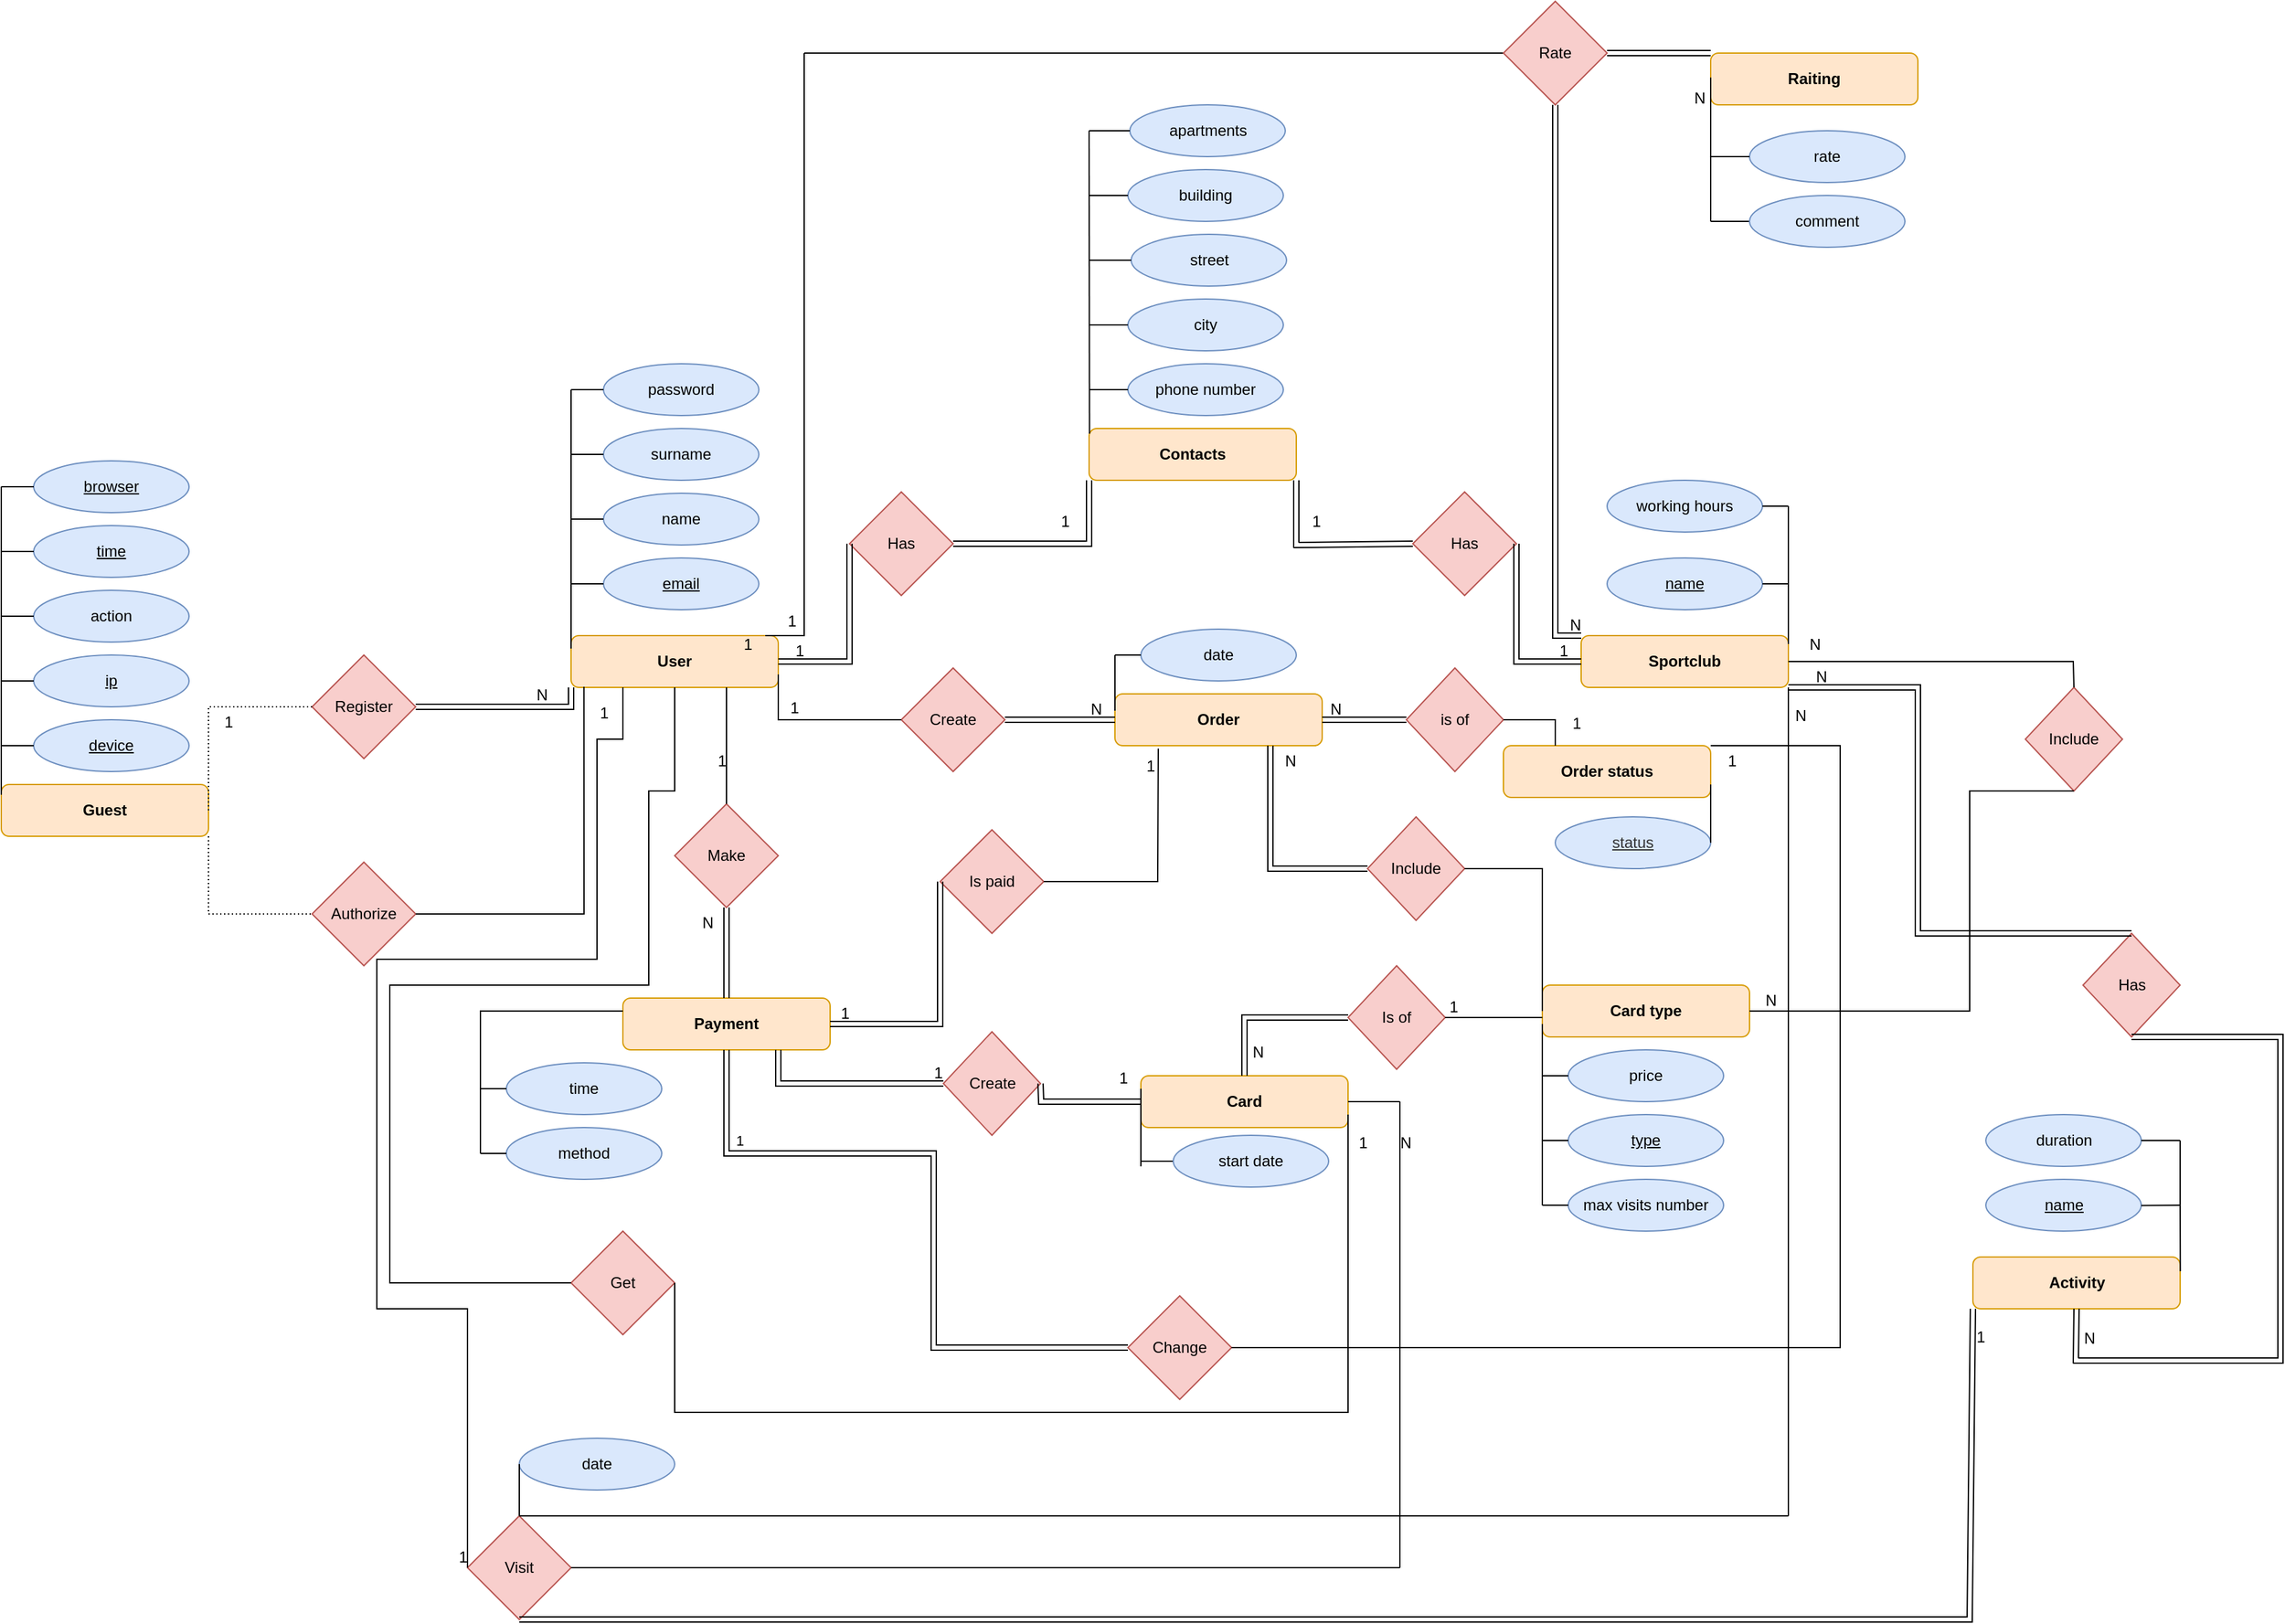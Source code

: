 <mxfile version="20.3.1" type="google"><diagram id="C5RBs43oDa-KdzZeNtuy" name="Page-1"><mxGraphModel dx="1865" dy="521" grid="1" gridSize="10" guides="1" tooltips="1" connect="1" arrows="1" fold="1" page="1" pageScale="1" pageWidth="827" pageHeight="1169" math="0" shadow="0"><root><mxCell id="WIyWlLk6GJQsqaUBKTNV-0"/><mxCell id="WIyWlLk6GJQsqaUBKTNV-1" parent="WIyWlLk6GJQsqaUBKTNV-0"/><mxCell id="wAnRAk-i4f2zpShuveWL-1" value="Contacts" style="rounded=1;whiteSpace=wrap;html=1;fontStyle=1;fillColor=#ffe6cc;strokeColor=#d79b00;" parent="WIyWlLk6GJQsqaUBKTNV-1" vertex="1"><mxGeometry x="360" y="1120" width="160" height="40" as="geometry"/></mxCell><mxCell id="wAnRAk-i4f2zpShuveWL-3" value="phone number" style="ellipse;whiteSpace=wrap;html=1;strokeWidth=1;fontStyle=0;fillColor=#dae8fc;strokeColor=#6c8ebf;" parent="WIyWlLk6GJQsqaUBKTNV-1" vertex="1"><mxGeometry x="390" y="1070" width="120" height="40" as="geometry"/></mxCell><mxCell id="wAnRAk-i4f2zpShuveWL-4" value="" style="endArrow=none;html=1;rounded=0;fontFamily=Helvetica;fontSize=15;exitX=0.002;exitY=0.099;exitDx=0;exitDy=0;exitPerimeter=0;" parent="WIyWlLk6GJQsqaUBKTNV-1" source="wAnRAk-i4f2zpShuveWL-1" edge="1"><mxGeometry width="50" height="50" relative="1" as="geometry"><mxPoint x="280" y="1030" as="sourcePoint"/><mxPoint x="360" y="890" as="targetPoint"/></mxGeometry></mxCell><mxCell id="wAnRAk-i4f2zpShuveWL-5" value="" style="endArrow=none;html=1;rounded=0;fontFamily=Helvetica;fontSize=15;entryX=0;entryY=0.5;entryDx=0;entryDy=0;" parent="WIyWlLk6GJQsqaUBKTNV-1" target="wAnRAk-i4f2zpShuveWL-3" edge="1"><mxGeometry width="50" height="50" relative="1" as="geometry"><mxPoint x="360" y="1090" as="sourcePoint"/><mxPoint x="330" y="980" as="targetPoint"/></mxGeometry></mxCell><mxCell id="wAnRAk-i4f2zpShuveWL-6" value="city" style="ellipse;whiteSpace=wrap;html=1;strokeWidth=1;fontStyle=0;fillColor=#dae8fc;strokeColor=#6c8ebf;" parent="WIyWlLk6GJQsqaUBKTNV-1" vertex="1"><mxGeometry x="390" y="1020" width="120" height="40" as="geometry"/></mxCell><mxCell id="wAnRAk-i4f2zpShuveWL-7" value="street" style="ellipse;whiteSpace=wrap;html=1;strokeWidth=1;fontStyle=0;fillColor=#dae8fc;strokeColor=#6c8ebf;" parent="WIyWlLk6GJQsqaUBKTNV-1" vertex="1"><mxGeometry x="392.5" y="970" width="120" height="40" as="geometry"/></mxCell><mxCell id="wAnRAk-i4f2zpShuveWL-8" value="apartments" style="ellipse;whiteSpace=wrap;html=1;strokeWidth=1;fontStyle=0;fillColor=#dae8fc;strokeColor=#6c8ebf;" parent="WIyWlLk6GJQsqaUBKTNV-1" vertex="1"><mxGeometry x="391.5" y="870" width="120" height="40" as="geometry"/></mxCell><mxCell id="wAnRAk-i4f2zpShuveWL-11" value="" style="endArrow=none;html=1;rounded=0;fontFamily=Helvetica;fontSize=15;entryX=0;entryY=0.5;entryDx=0;entryDy=0;" parent="WIyWlLk6GJQsqaUBKTNV-1" target="wAnRAk-i4f2zpShuveWL-6" edge="1"><mxGeometry width="50" height="50" relative="1" as="geometry"><mxPoint x="360" y="1040" as="sourcePoint"/><mxPoint x="400" y="1090" as="targetPoint"/></mxGeometry></mxCell><mxCell id="wAnRAk-i4f2zpShuveWL-13" value="" style="endArrow=none;html=1;rounded=0;fontFamily=Helvetica;fontSize=15;entryX=0;entryY=0.5;entryDx=0;entryDy=0;" parent="WIyWlLk6GJQsqaUBKTNV-1" target="wAnRAk-i4f2zpShuveWL-7" edge="1"><mxGeometry width="50" height="50" relative="1" as="geometry"><mxPoint x="360" y="990" as="sourcePoint"/><mxPoint x="410" y="1100" as="targetPoint"/></mxGeometry></mxCell><mxCell id="wAnRAk-i4f2zpShuveWL-14" value="" style="endArrow=none;html=1;rounded=0;fontFamily=Helvetica;fontSize=15;entryX=0;entryY=0.5;entryDx=0;entryDy=0;" parent="WIyWlLk6GJQsqaUBKTNV-1" target="wAnRAk-i4f2zpShuveWL-8" edge="1"><mxGeometry width="50" height="50" relative="1" as="geometry"><mxPoint x="360" y="890" as="sourcePoint"/><mxPoint x="420" y="1110" as="targetPoint"/></mxGeometry></mxCell><mxCell id="wAnRAk-i4f2zpShuveWL-15" value="User" style="rounded=1;whiteSpace=wrap;html=1;fontStyle=1;fillColor=#ffe6cc;strokeColor=#d79b00;" parent="WIyWlLk6GJQsqaUBKTNV-1" vertex="1"><mxGeometry x="-40" y="1280" width="160" height="40" as="geometry"/></mxCell><mxCell id="RePwHiHUAtQ-ECALgjmt-0" value="Sportclub" style="rounded=1;whiteSpace=wrap;html=1;fontStyle=1;fillColor=#ffe6cc;strokeColor=#d79b00;" parent="WIyWlLk6GJQsqaUBKTNV-1" vertex="1"><mxGeometry x="740" y="1280" width="160" height="40" as="geometry"/></mxCell><mxCell id="wAnRAk-i4f2zpShuveWL-16" value="" style="endArrow=none;html=1;rounded=0;fontFamily=Helvetica;fontSize=15;exitX=0;exitY=0.25;exitDx=0;exitDy=0;" parent="WIyWlLk6GJQsqaUBKTNV-1" source="wAnRAk-i4f2zpShuveWL-15" edge="1"><mxGeometry width="50" height="50" relative="1" as="geometry"><mxPoint x="145" y="1330" as="sourcePoint"/><mxPoint x="-40" y="1090" as="targetPoint"/></mxGeometry></mxCell><mxCell id="wAnRAk-i4f2zpShuveWL-17" value="email" style="ellipse;whiteSpace=wrap;html=1;strokeWidth=1;fontStyle=4;fillColor=#dae8fc;strokeColor=#6c8ebf;" parent="WIyWlLk6GJQsqaUBKTNV-1" vertex="1"><mxGeometry x="-15" y="1220" width="120" height="40" as="geometry"/></mxCell><mxCell id="wAnRAk-i4f2zpShuveWL-18" value="name" style="ellipse;whiteSpace=wrap;html=1;strokeWidth=1;fontStyle=0;fillColor=#dae8fc;strokeColor=#6c8ebf;" parent="WIyWlLk6GJQsqaUBKTNV-1" vertex="1"><mxGeometry x="-15" y="1170" width="120" height="40" as="geometry"/></mxCell><mxCell id="RePwHiHUAtQ-ECALgjmt-1" value="name" style="ellipse;whiteSpace=wrap;html=1;strokeWidth=1;fontStyle=4;fillColor=#dae8fc;strokeColor=#6c8ebf;" parent="WIyWlLk6GJQsqaUBKTNV-1" vertex="1"><mxGeometry x="760" y="1220" width="120" height="40" as="geometry"/></mxCell><mxCell id="RePwHiHUAtQ-ECALgjmt-2" value="working hours" style="ellipse;whiteSpace=wrap;html=1;strokeWidth=1;fontStyle=0;fillColor=#dae8fc;strokeColor=#6c8ebf;" parent="WIyWlLk6GJQsqaUBKTNV-1" vertex="1"><mxGeometry x="760" y="1160" width="120" height="40" as="geometry"/></mxCell><mxCell id="wAnRAk-i4f2zpShuveWL-20" value="surname" style="ellipse;whiteSpace=wrap;html=1;strokeWidth=1;fontStyle=0;fillColor=#dae8fc;strokeColor=#6c8ebf;" parent="WIyWlLk6GJQsqaUBKTNV-1" vertex="1"><mxGeometry x="-15" y="1120" width="120" height="40" as="geometry"/></mxCell><mxCell id="RePwHiHUAtQ-ECALgjmt-3" value="" style="endArrow=none;html=1;rounded=0;fontFamily=Helvetica;fontSize=15;entryX=1;entryY=0.164;entryDx=0;entryDy=0;entryPerimeter=0;" parent="WIyWlLk6GJQsqaUBKTNV-1" target="RePwHiHUAtQ-ECALgjmt-0" edge="1"><mxGeometry width="50" height="50" relative="1" as="geometry"><mxPoint x="900" y="1180" as="sourcePoint"/><mxPoint x="225" y="1090" as="targetPoint"/></mxGeometry></mxCell><mxCell id="RePwHiHUAtQ-ECALgjmt-4" value="" style="endArrow=none;html=1;rounded=0;fontFamily=Helvetica;fontSize=15;exitX=1;exitY=0.5;exitDx=0;exitDy=0;" parent="WIyWlLk6GJQsqaUBKTNV-1" source="RePwHiHUAtQ-ECALgjmt-2" edge="1"><mxGeometry width="50" height="50" relative="1" as="geometry"><mxPoint x="910" y="1190" as="sourcePoint"/><mxPoint x="900" y="1180" as="targetPoint"/></mxGeometry></mxCell><mxCell id="RePwHiHUAtQ-ECALgjmt-5" value="" style="endArrow=none;html=1;rounded=0;fontFamily=Helvetica;fontSize=15;exitX=1;exitY=0.5;exitDx=0;exitDy=0;" parent="WIyWlLk6GJQsqaUBKTNV-1" source="RePwHiHUAtQ-ECALgjmt-1" edge="1"><mxGeometry width="50" height="50" relative="1" as="geometry"><mxPoint x="910.0" y="1190" as="sourcePoint"/><mxPoint x="900" y="1240" as="targetPoint"/></mxGeometry></mxCell><mxCell id="wAnRAk-i4f2zpShuveWL-21" value="" style="endArrow=none;html=1;rounded=0;fontFamily=Helvetica;fontSize=15;entryX=0;entryY=0.5;entryDx=0;entryDy=0;" parent="WIyWlLk6GJQsqaUBKTNV-1" target="wAnRAk-i4f2zpShuveWL-17" edge="1"><mxGeometry width="50" height="50" relative="1" as="geometry"><mxPoint x="-40" y="1240" as="sourcePoint"/><mxPoint x="-15" y="1240" as="targetPoint"/></mxGeometry></mxCell><mxCell id="wAnRAk-i4f2zpShuveWL-22" value="" style="endArrow=none;html=1;rounded=0;fontFamily=Helvetica;fontSize=15;entryX=0;entryY=0.5;entryDx=0;entryDy=0;" parent="WIyWlLk6GJQsqaUBKTNV-1" target="wAnRAk-i4f2zpShuveWL-18" edge="1"><mxGeometry width="50" height="50" relative="1" as="geometry"><mxPoint x="-40" y="1190" as="sourcePoint"/><mxPoint x="-5" y="1250" as="targetPoint"/></mxGeometry></mxCell><mxCell id="wAnRAk-i4f2zpShuveWL-23" value="" style="endArrow=none;html=1;rounded=0;fontFamily=Helvetica;fontSize=15;entryX=0;entryY=0.5;entryDx=0;entryDy=0;" parent="WIyWlLk6GJQsqaUBKTNV-1" target="wAnRAk-i4f2zpShuveWL-20" edge="1"><mxGeometry width="50" height="50" relative="1" as="geometry"><mxPoint x="-40" y="1140" as="sourcePoint"/><mxPoint x="40" y="1200" as="targetPoint"/></mxGeometry></mxCell><mxCell id="wAnRAk-i4f2zpShuveWL-26" value="Has" style="rhombus;whiteSpace=wrap;html=1;strokeWidth=1;fillColor=#f8cecc;strokeColor=#b85450;" parent="WIyWlLk6GJQsqaUBKTNV-1" vertex="1"><mxGeometry x="175" y="1169" width="80" height="80" as="geometry"/></mxCell><mxCell id="wAnRAk-i4f2zpShuveWL-36" value="Has" style="rhombus;whiteSpace=wrap;html=1;strokeWidth=1;fillColor=#f8cecc;strokeColor=#b85450;" parent="WIyWlLk6GJQsqaUBKTNV-1" vertex="1"><mxGeometry x="610" y="1169" width="80" height="80" as="geometry"/></mxCell><mxCell id="wAnRAk-i4f2zpShuveWL-40" value="" style="shape=link;html=1;rounded=0;exitX=0;exitY=0.5;exitDx=0;exitDy=0;entryX=1;entryY=0.5;entryDx=0;entryDy=0;" parent="WIyWlLk6GJQsqaUBKTNV-1" source="wAnRAk-i4f2zpShuveWL-26" target="wAnRAk-i4f2zpShuveWL-15" edge="1"><mxGeometry relative="1" as="geometry"><mxPoint x="425" y="720" as="sourcePoint"/><mxPoint x="560" y="960" as="targetPoint"/><Array as="points"><mxPoint x="175" y="1300"/></Array></mxGeometry></mxCell><mxCell id="wAnRAk-i4f2zpShuveWL-41" value="1" style="resizable=0;html=1;align=right;verticalAlign=bottom;" parent="wAnRAk-i4f2zpShuveWL-40" connectable="0" vertex="1"><mxGeometry x="1" relative="1" as="geometry"><mxPoint x="20" as="offset"/></mxGeometry></mxCell><mxCell id="wAnRAk-i4f2zpShuveWL-42" value="" style="shape=link;html=1;rounded=0;exitX=0;exitY=1;exitDx=0;exitDy=0;entryX=1;entryY=0.5;entryDx=0;entryDy=0;" parent="WIyWlLk6GJQsqaUBKTNV-1" source="wAnRAk-i4f2zpShuveWL-1" target="wAnRAk-i4f2zpShuveWL-26" edge="1"><mxGeometry relative="1" as="geometry"><mxPoint x="185" y="1219" as="sourcePoint"/><mxPoint x="120" y="1250" as="targetPoint"/><Array as="points"><mxPoint x="360" y="1209"/></Array></mxGeometry></mxCell><mxCell id="wAnRAk-i4f2zpShuveWL-43" value="1" style="resizable=0;html=1;align=right;verticalAlign=bottom;" parent="wAnRAk-i4f2zpShuveWL-42" connectable="0" vertex="1"><mxGeometry x="1" relative="1" as="geometry"><mxPoint x="90" y="-9" as="offset"/></mxGeometry></mxCell><mxCell id="wAnRAk-i4f2zpShuveWL-44" value="" style="shape=link;html=1;rounded=0;exitX=1;exitY=1;exitDx=0;exitDy=0;entryX=0;entryY=0.5;entryDx=0;entryDy=0;" parent="WIyWlLk6GJQsqaUBKTNV-1" source="wAnRAk-i4f2zpShuveWL-1" target="wAnRAk-i4f2zpShuveWL-36" edge="1"><mxGeometry relative="1" as="geometry"><mxPoint x="370" y="1170" as="sourcePoint"/><mxPoint x="265" y="1219" as="targetPoint"/><Array as="points"><mxPoint x="520" y="1210"/></Array></mxGeometry></mxCell><mxCell id="wAnRAk-i4f2zpShuveWL-45" value="1" style="resizable=0;html=1;align=right;verticalAlign=bottom;" parent="wAnRAk-i4f2zpShuveWL-44" connectable="0" vertex="1"><mxGeometry x="1" relative="1" as="geometry"><mxPoint x="-70" y="-9" as="offset"/></mxGeometry></mxCell><mxCell id="wAnRAk-i4f2zpShuveWL-46" value="" style="shape=link;html=1;rounded=0;exitX=1;exitY=0.5;exitDx=0;exitDy=0;entryX=0;entryY=0.5;entryDx=0;entryDy=0;" parent="WIyWlLk6GJQsqaUBKTNV-1" source="wAnRAk-i4f2zpShuveWL-36" target="RePwHiHUAtQ-ECALgjmt-0" edge="1"><mxGeometry relative="1" as="geometry"><mxPoint x="185" y="1219" as="sourcePoint"/><mxPoint x="130" y="1310" as="targetPoint"/><Array as="points"><mxPoint x="690" y="1300"/></Array></mxGeometry></mxCell><mxCell id="wAnRAk-i4f2zpShuveWL-47" value="1" style="resizable=0;html=1;align=right;verticalAlign=bottom;" parent="wAnRAk-i4f2zpShuveWL-46" connectable="0" vertex="1"><mxGeometry x="1" relative="1" as="geometry"><mxPoint x="-10" as="offset"/></mxGeometry></mxCell><mxCell id="wAnRAk-i4f2zpShuveWL-62" value="Order" style="rounded=1;whiteSpace=wrap;html=1;fontStyle=1;fillColor=#ffe6cc;strokeColor=#d79b00;" parent="WIyWlLk6GJQsqaUBKTNV-1" vertex="1"><mxGeometry x="380" y="1325" width="160" height="40" as="geometry"/></mxCell><mxCell id="wAnRAk-i4f2zpShuveWL-63" value="Card" style="rounded=1;whiteSpace=wrap;html=1;fontStyle=1;fillColor=#ffe6cc;strokeColor=#d79b00;" parent="WIyWlLk6GJQsqaUBKTNV-1" vertex="1"><mxGeometry x="400" y="1620" width="160" height="40" as="geometry"/></mxCell><mxCell id="wAnRAk-i4f2zpShuveWL-64" value="Card type" style="rounded=1;whiteSpace=wrap;html=1;fontStyle=1;fillColor=#ffe6cc;strokeColor=#d79b00;" parent="WIyWlLk6GJQsqaUBKTNV-1" vertex="1"><mxGeometry x="710" y="1550" width="160" height="40" as="geometry"/></mxCell><mxCell id="wAnRAk-i4f2zpShuveWL-65" value="Make" style="rhombus;whiteSpace=wrap;html=1;strokeWidth=1;fillColor=#f8cecc;strokeColor=#b85450;" parent="WIyWlLk6GJQsqaUBKTNV-1" vertex="1"><mxGeometry x="40" y="1410" width="80" height="80" as="geometry"/></mxCell><mxCell id="wAnRAk-i4f2zpShuveWL-68" value="Create" style="rhombus;whiteSpace=wrap;html=1;strokeWidth=1;fillColor=#f8cecc;strokeColor=#b85450;" parent="WIyWlLk6GJQsqaUBKTNV-1" vertex="1"><mxGeometry x="215" y="1305" width="80" height="80" as="geometry"/></mxCell><mxCell id="wAnRAk-i4f2zpShuveWL-73" value="Guest" style="rounded=1;whiteSpace=wrap;html=1;fontStyle=1;fillColor=#ffe6cc;strokeColor=#d79b00;" parent="WIyWlLk6GJQsqaUBKTNV-1" vertex="1"><mxGeometry x="-480" y="1395" width="160" height="40" as="geometry"/></mxCell><mxCell id="wAnRAk-i4f2zpShuveWL-74" value="Authorize" style="rhombus;whiteSpace=wrap;html=1;strokeWidth=1;fillColor=#f8cecc;strokeColor=#b85450;" parent="WIyWlLk6GJQsqaUBKTNV-1" vertex="1"><mxGeometry x="-240" y="1455" width="80" height="80" as="geometry"/></mxCell><mxCell id="wAnRAk-i4f2zpShuveWL-75" value="Register" style="rhombus;whiteSpace=wrap;html=1;strokeWidth=1;fillColor=#f8cecc;strokeColor=#b85450;" parent="WIyWlLk6GJQsqaUBKTNV-1" vertex="1"><mxGeometry x="-240" y="1295" width="80" height="80" as="geometry"/></mxCell><mxCell id="wAnRAk-i4f2zpShuveWL-76" value="device" style="ellipse;whiteSpace=wrap;html=1;strokeWidth=1;fontStyle=4;fillColor=#dae8fc;strokeColor=#6c8ebf;" parent="WIyWlLk6GJQsqaUBKTNV-1" vertex="1"><mxGeometry x="-455" y="1345" width="120" height="40" as="geometry"/></mxCell><mxCell id="wAnRAk-i4f2zpShuveWL-77" value="ip" style="ellipse;whiteSpace=wrap;html=1;strokeWidth=1;fontStyle=4;fillColor=#dae8fc;strokeColor=#6c8ebf;" parent="WIyWlLk6GJQsqaUBKTNV-1" vertex="1"><mxGeometry x="-455" y="1295" width="120" height="40" as="geometry"/></mxCell><mxCell id="wAnRAk-i4f2zpShuveWL-78" value="action" style="ellipse;whiteSpace=wrap;html=1;strokeWidth=1;fontStyle=0;fillColor=#dae8fc;strokeColor=#6c8ebf;" parent="WIyWlLk6GJQsqaUBKTNV-1" vertex="1"><mxGeometry x="-455" y="1245" width="120" height="40" as="geometry"/></mxCell><mxCell id="wAnRAk-i4f2zpShuveWL-79" value="" style="endArrow=none;html=1;rounded=0;fontFamily=Helvetica;fontSize=15;entryX=0;entryY=0.5;entryDx=0;entryDy=0;" parent="WIyWlLk6GJQsqaUBKTNV-1" target="wAnRAk-i4f2zpShuveWL-76" edge="1"><mxGeometry width="50" height="50" relative="1" as="geometry"><mxPoint x="-480" y="1365" as="sourcePoint"/><mxPoint x="-455" y="1365" as="targetPoint"/></mxGeometry></mxCell><mxCell id="wAnRAk-i4f2zpShuveWL-80" value="" style="endArrow=none;html=1;rounded=0;fontFamily=Helvetica;fontSize=15;entryX=0;entryY=0.5;entryDx=0;entryDy=0;" parent="WIyWlLk6GJQsqaUBKTNV-1" target="wAnRAk-i4f2zpShuveWL-77" edge="1"><mxGeometry width="50" height="50" relative="1" as="geometry"><mxPoint x="-480" y="1315" as="sourcePoint"/><mxPoint x="-445" y="1375" as="targetPoint"/></mxGeometry></mxCell><mxCell id="wAnRAk-i4f2zpShuveWL-81" value="" style="endArrow=none;html=1;rounded=0;fontFamily=Helvetica;fontSize=15;entryX=0;entryY=0.5;entryDx=0;entryDy=0;" parent="WIyWlLk6GJQsqaUBKTNV-1" target="wAnRAk-i4f2zpShuveWL-78" edge="1"><mxGeometry width="50" height="50" relative="1" as="geometry"><mxPoint x="-480" y="1265" as="sourcePoint"/><mxPoint x="-400" y="1325" as="targetPoint"/></mxGeometry></mxCell><mxCell id="wAnRAk-i4f2zpShuveWL-82" value="" style="endArrow=none;html=1;rounded=0;fontFamily=Helvetica;fontSize=15;exitX=0;exitY=0.196;exitDx=0;exitDy=0;exitPerimeter=0;" parent="WIyWlLk6GJQsqaUBKTNV-1" source="wAnRAk-i4f2zpShuveWL-73" edge="1"><mxGeometry width="50" height="50" relative="1" as="geometry"><mxPoint x="-50" y="1415" as="sourcePoint"/><mxPoint x="-480" y="1165" as="targetPoint"/></mxGeometry></mxCell><mxCell id="wAnRAk-i4f2zpShuveWL-83" value="time" style="ellipse;whiteSpace=wrap;html=1;strokeWidth=1;fontStyle=4;fillColor=#dae8fc;strokeColor=#6c8ebf;" parent="WIyWlLk6GJQsqaUBKTNV-1" vertex="1"><mxGeometry x="-455" y="1195" width="120" height="40" as="geometry"/></mxCell><mxCell id="wAnRAk-i4f2zpShuveWL-84" value="browser" style="ellipse;whiteSpace=wrap;html=1;strokeWidth=1;fontStyle=4;fillColor=#dae8fc;strokeColor=#6c8ebf;" parent="WIyWlLk6GJQsqaUBKTNV-1" vertex="1"><mxGeometry x="-455" y="1145" width="120" height="40" as="geometry"/></mxCell><mxCell id="ciA0XpI1L_kB1FD8xwm--1" value="" style="endArrow=none;html=1;rounded=0;fontFamily=Helvetica;fontSize=15;entryX=0;entryY=0.5;entryDx=0;entryDy=0;" parent="WIyWlLk6GJQsqaUBKTNV-1" target="wAnRAk-i4f2zpShuveWL-83" edge="1"><mxGeometry width="50" height="50" relative="1" as="geometry"><mxPoint x="-480" y="1215" as="sourcePoint"/><mxPoint x="-445" y="1275" as="targetPoint"/></mxGeometry></mxCell><mxCell id="wAnRAk-i4f2zpShuveWL-86" value="" style="endArrow=none;html=1;rounded=0;fontFamily=Helvetica;fontSize=15;entryX=0;entryY=0.5;entryDx=0;entryDy=0;" parent="WIyWlLk6GJQsqaUBKTNV-1" target="wAnRAk-i4f2zpShuveWL-84" edge="1"><mxGeometry width="50" height="50" relative="1" as="geometry"><mxPoint x="-480" y="1165" as="sourcePoint"/><mxPoint x="-445" y="1325" as="targetPoint"/></mxGeometry></mxCell><mxCell id="wAnRAk-i4f2zpShuveWL-87" value="" style="endArrow=none;html=1;rounded=0;fontFamily=Helvetica;fontSize=15;entryX=0;entryY=0.5;entryDx=0;entryDy=0;" parent="WIyWlLk6GJQsqaUBKTNV-1" target="wAnRAk-i4f2zpShuveWL-83" edge="1"><mxGeometry width="50" height="50" relative="1" as="geometry"><mxPoint x="-480" y="1215" as="sourcePoint"/><mxPoint x="-435" y="1335" as="targetPoint"/></mxGeometry></mxCell><mxCell id="wAnRAk-i4f2zpShuveWL-88" value="" style="endArrow=none;html=1;rounded=0;dashed=1;dashPattern=1 2;fontFamily=Helvetica;fontSize=15;exitX=1;exitY=0.5;exitDx=0;exitDy=0;entryX=0;entryY=0.5;entryDx=0;entryDy=0;" parent="WIyWlLk6GJQsqaUBKTNV-1" source="wAnRAk-i4f2zpShuveWL-73" target="wAnRAk-i4f2zpShuveWL-75" edge="1"><mxGeometry relative="1" as="geometry"><mxPoint x="-180" y="1365" as="sourcePoint"/><mxPoint x="-270" y="1335" as="targetPoint"/><Array as="points"><mxPoint x="-320" y="1335"/></Array></mxGeometry></mxCell><mxCell id="wAnRAk-i4f2zpShuveWL-89" value="" style="resizable=0;html=1;align=right;verticalAlign=bottom;fontFamily=Helvetica;fontSize=15;" parent="wAnRAk-i4f2zpShuveWL-88" connectable="0" vertex="1"><mxGeometry x="1" relative="1" as="geometry"/></mxCell><mxCell id="wAnRAk-i4f2zpShuveWL-90" value="" style="endArrow=none;html=1;rounded=0;dashed=1;dashPattern=1 2;fontFamily=Helvetica;fontSize=15;exitX=1;exitY=1;exitDx=0;exitDy=0;entryX=0;entryY=0.5;entryDx=0;entryDy=0;" parent="WIyWlLk6GJQsqaUBKTNV-1" source="wAnRAk-i4f2zpShuveWL-73" target="wAnRAk-i4f2zpShuveWL-74" edge="1"><mxGeometry relative="1" as="geometry"><mxPoint x="-310" y="1425" as="sourcePoint"/><mxPoint x="-230" y="1345" as="targetPoint"/><Array as="points"><mxPoint x="-320" y="1495"/></Array></mxGeometry></mxCell><mxCell id="wAnRAk-i4f2zpShuveWL-91" value="" style="resizable=0;html=1;align=right;verticalAlign=bottom;fontFamily=Helvetica;fontSize=15;" parent="wAnRAk-i4f2zpShuveWL-90" connectable="0" vertex="1"><mxGeometry x="1" relative="1" as="geometry"/></mxCell><mxCell id="wAnRAk-i4f2zpShuveWL-92" value="1" style="resizable=0;html=1;align=right;verticalAlign=bottom;" parent="WIyWlLk6GJQsqaUBKTNV-1" connectable="0" vertex="1"><mxGeometry x="250" y="1295" as="geometry"><mxPoint x="-551" y="60" as="offset"/></mxGeometry></mxCell><mxCell id="wAnRAk-i4f2zpShuveWL-99" value="1" style="resizable=0;html=1;align=right;verticalAlign=bottom;" parent="WIyWlLk6GJQsqaUBKTNV-1" connectable="0" vertex="1"><mxGeometry x="482.5" y="1070" as="geometry"><mxPoint x="-493" y="278" as="offset"/></mxGeometry></mxCell><mxCell id="wAnRAk-i4f2zpShuveWL-100" value="" style="shape=link;html=1;rounded=0;fontFamily=Helvetica;fontSize=15;exitX=1;exitY=0.5;exitDx=0;exitDy=0;" parent="WIyWlLk6GJQsqaUBKTNV-1" source="wAnRAk-i4f2zpShuveWL-75" edge="1"><mxGeometry relative="1" as="geometry"><mxPoint x="-160" y="1420" as="sourcePoint"/><mxPoint x="-40" y="1320" as="targetPoint"/><Array as="points"><mxPoint x="-40" y="1335"/></Array></mxGeometry></mxCell><mxCell id="wAnRAk-i4f2zpShuveWL-102" value="N" style="resizable=0;html=1;align=right;verticalAlign=bottom;" parent="WIyWlLk6GJQsqaUBKTNV-1" connectable="0" vertex="1"><mxGeometry x="140" y="1320" as="geometry"><mxPoint x="-198" y="14" as="offset"/></mxGeometry></mxCell><mxCell id="i2ADC6Oy81ZPdjjyNc4e-0" value="password" style="ellipse;whiteSpace=wrap;html=1;strokeWidth=1;fontStyle=0;fillColor=#dae8fc;strokeColor=#6c8ebf;" parent="WIyWlLk6GJQsqaUBKTNV-1" vertex="1"><mxGeometry x="-15" y="1070" width="120" height="40" as="geometry"/></mxCell><mxCell id="i2ADC6Oy81ZPdjjyNc4e-1" value="" style="endArrow=none;html=1;rounded=0;fontFamily=Helvetica;fontSize=15;entryX=0;entryY=0.5;entryDx=0;entryDy=0;" parent="WIyWlLk6GJQsqaUBKTNV-1" target="i2ADC6Oy81ZPdjjyNc4e-0" edge="1"><mxGeometry width="50" height="50" relative="1" as="geometry"><mxPoint x="-40" y="1090" as="sourcePoint"/><mxPoint x="-5.0" y="1150" as="targetPoint"/></mxGeometry></mxCell><mxCell id="wAnRAk-i4f2zpShuveWL-123" value="Payment" style="rounded=1;whiteSpace=wrap;html=1;fontStyle=1;rotation=0;fillColor=#ffe6cc;strokeColor=#d79b00;" parent="WIyWlLk6GJQsqaUBKTNV-1" vertex="1"><mxGeometry y="1560" width="160" height="40" as="geometry"/></mxCell><mxCell id="swap1QGJGgV2zLBluUr--0" value="Activity" style="rounded=1;whiteSpace=wrap;html=1;fontStyle=1;fillColor=#ffe6cc;strokeColor=#d79b00;" parent="WIyWlLk6GJQsqaUBKTNV-1" vertex="1"><mxGeometry x="1042.5" y="1760" width="160" height="40" as="geometry"/></mxCell><mxCell id="swap1QGJGgV2zLBluUr--1" value="duration" style="ellipse;whiteSpace=wrap;html=1;strokeWidth=1;fontStyle=0;fillColor=#dae8fc;strokeColor=#6c8ebf;" parent="WIyWlLk6GJQsqaUBKTNV-1" vertex="1"><mxGeometry x="1052.5" y="1650" width="120" height="40" as="geometry"/></mxCell><mxCell id="swap1QGJGgV2zLBluUr--2" value="name" style="ellipse;whiteSpace=wrap;html=1;strokeWidth=1;fontStyle=4;fillColor=#dae8fc;strokeColor=#6c8ebf;" parent="WIyWlLk6GJQsqaUBKTNV-1" vertex="1"><mxGeometry x="1052.5" y="1700" width="120" height="40" as="geometry"/></mxCell><mxCell id="swap1QGJGgV2zLBluUr--3" value="" style="endArrow=none;html=1;rounded=0;fontFamily=Helvetica;fontSize=15;entryX=1.001;entryY=0.276;entryDx=0;entryDy=0;entryPerimeter=0;" parent="WIyWlLk6GJQsqaUBKTNV-1" target="swap1QGJGgV2zLBluUr--0" edge="1"><mxGeometry width="50" height="50" relative="1" as="geometry"><mxPoint x="1202.5" y="1670" as="sourcePoint"/><mxPoint x="1192.5" y="1780" as="targetPoint"/><Array as="points"><mxPoint x="1202.5" y="1720"/></Array></mxGeometry></mxCell><mxCell id="swap1QGJGgV2zLBluUr--4" value="" style="endArrow=none;html=1;rounded=0;fontFamily=Helvetica;fontSize=15;exitX=1;exitY=0.505;exitDx=0;exitDy=0;exitPerimeter=0;" parent="WIyWlLk6GJQsqaUBKTNV-1" source="swap1QGJGgV2zLBluUr--2" edge="1"><mxGeometry width="50" height="50" relative="1" as="geometry"><mxPoint x="1187.5" y="1719.99" as="sourcePoint"/><mxPoint x="1202.5" y="1720" as="targetPoint"/></mxGeometry></mxCell><mxCell id="swap1QGJGgV2zLBluUr--6" value="" style="endArrow=none;html=1;rounded=0;fontFamily=Helvetica;fontSize=15;exitX=1;exitY=0.5;exitDx=0;exitDy=0;" parent="WIyWlLk6GJQsqaUBKTNV-1" source="swap1QGJGgV2zLBluUr--1" edge="1"><mxGeometry width="50" height="50" relative="1" as="geometry"><mxPoint x="1182.5" y="1670" as="sourcePoint"/><mxPoint x="1202.5" y="1670" as="targetPoint"/></mxGeometry></mxCell><mxCell id="1Od2Tzy2PJ70vHZdGJPN-0" value="" style="endArrow=none;html=1;rounded=0;exitX=1;exitY=0.5;exitDx=0;exitDy=0;entryX=0.062;entryY=0.989;entryDx=0;entryDy=0;entryPerimeter=0;" parent="WIyWlLk6GJQsqaUBKTNV-1" source="wAnRAk-i4f2zpShuveWL-74" target="wAnRAk-i4f2zpShuveWL-15" edge="1"><mxGeometry width="50" height="50" relative="1" as="geometry"><mxPoint x="70" y="1500" as="sourcePoint"/><mxPoint x="120" y="1450" as="targetPoint"/><Array as="points"><mxPoint x="-30" y="1495"/></Array></mxGeometry></mxCell><mxCell id="1Od2Tzy2PJ70vHZdGJPN-1" value="Order status" style="rounded=1;whiteSpace=wrap;html=1;fontStyle=1;rotation=0;fillColor=#ffe6cc;strokeColor=#d79b00;" parent="WIyWlLk6GJQsqaUBKTNV-1" vertex="1"><mxGeometry x="680" y="1365" width="160" height="40" as="geometry"/></mxCell><mxCell id="1Od2Tzy2PJ70vHZdGJPN-2" value="" style="endArrow=none;html=1;rounded=0;exitX=0;exitY=0.5;exitDx=0;exitDy=0;" parent="WIyWlLk6GJQsqaUBKTNV-1" source="wAnRAk-i4f2zpShuveWL-68" edge="1"><mxGeometry width="50" height="50" relative="1" as="geometry"><mxPoint x="-150" y="1505" as="sourcePoint"/><mxPoint x="120" y="1310" as="targetPoint"/><Array as="points"><mxPoint x="120" y="1345"/></Array></mxGeometry></mxCell><mxCell id="1Od2Tzy2PJ70vHZdGJPN-5" value="" style="shape=link;html=1;rounded=0;exitX=0;exitY=0.5;exitDx=0;exitDy=0;entryX=1;entryY=0.5;entryDx=0;entryDy=0;" parent="WIyWlLk6GJQsqaUBKTNV-1" source="wAnRAk-i4f2zpShuveWL-62" target="wAnRAk-i4f2zpShuveWL-68" edge="1"><mxGeometry relative="1" as="geometry"><mxPoint x="70" y="1340" as="sourcePoint"/><mxPoint x="230" y="1340" as="targetPoint"/></mxGeometry></mxCell><mxCell id="1Od2Tzy2PJ70vHZdGJPN-6" value="N" style="resizable=0;html=1;align=right;verticalAlign=bottom;" parent="1Od2Tzy2PJ70vHZdGJPN-5" connectable="0" vertex="1"><mxGeometry x="1" relative="1" as="geometry"><mxPoint x="75" as="offset"/></mxGeometry></mxCell><mxCell id="1Od2Tzy2PJ70vHZdGJPN-7" value="1" style="resizable=0;html=1;align=right;verticalAlign=bottom;" parent="WIyWlLk6GJQsqaUBKTNV-1" connectable="0" vertex="1"><mxGeometry x="155" y="1320" as="geometry"><mxPoint x="-19" y="24" as="offset"/></mxGeometry></mxCell><mxCell id="kmtcNMosppV-NC_H0HQ7-1" value="" style="endArrow=none;html=1;rounded=0;exitX=0.5;exitY=0;exitDx=0;exitDy=0;entryX=0.75;entryY=1;entryDx=0;entryDy=0;" parent="WIyWlLk6GJQsqaUBKTNV-1" source="wAnRAk-i4f2zpShuveWL-65" target="wAnRAk-i4f2zpShuveWL-15" edge="1"><mxGeometry width="50" height="50" relative="1" as="geometry"><mxPoint x="225" y="1355" as="sourcePoint"/><mxPoint x="130" y="1320" as="targetPoint"/><Array as="points"/></mxGeometry></mxCell><mxCell id="kmtcNMosppV-NC_H0HQ7-2" value="" style="shape=link;html=1;rounded=0;exitX=0.5;exitY=0;exitDx=0;exitDy=0;entryX=0.5;entryY=1;entryDx=0;entryDy=0;" parent="WIyWlLk6GJQsqaUBKTNV-1" source="wAnRAk-i4f2zpShuveWL-123" target="wAnRAk-i4f2zpShuveWL-65" edge="1"><mxGeometry relative="1" as="geometry"><mxPoint x="215" y="1560" as="sourcePoint"/><mxPoint x="130" y="1560" as="targetPoint"/></mxGeometry></mxCell><mxCell id="kmtcNMosppV-NC_H0HQ7-3" value="N" style="resizable=0;html=1;align=right;verticalAlign=bottom;" parent="kmtcNMosppV-NC_H0HQ7-2" connectable="0" vertex="1"><mxGeometry x="1" relative="1" as="geometry"><mxPoint x="-10" y="20" as="offset"/></mxGeometry></mxCell><mxCell id="kmtcNMosppV-NC_H0HQ7-5" value="1" style="resizable=0;html=1;align=right;verticalAlign=bottom;" parent="WIyWlLk6GJQsqaUBKTNV-1" connectable="0" vertex="1"><mxGeometry x="80.004" y="1385" as="geometry"/></mxCell><mxCell id="1Od2Tzy2PJ70vHZdGJPN-8" value="" style="endArrow=none;html=1;rounded=0;fontFamily=Helvetica;fontSize=15;entryX=0;entryY=0.176;entryDx=0;entryDy=0;entryPerimeter=0;" parent="WIyWlLk6GJQsqaUBKTNV-1" edge="1"><mxGeometry width="50" height="50" relative="1" as="geometry"><mxPoint x="380" y="1295" as="sourcePoint"/><mxPoint x="380" y="1338.04" as="targetPoint"/></mxGeometry></mxCell><mxCell id="1Od2Tzy2PJ70vHZdGJPN-9" value="date" style="ellipse;whiteSpace=wrap;html=1;strokeWidth=1;fontStyle=0;fillColor=#dae8fc;strokeColor=#6c8ebf;" parent="WIyWlLk6GJQsqaUBKTNV-1" vertex="1"><mxGeometry x="400" y="1275" width="120" height="40" as="geometry"/></mxCell><mxCell id="1Od2Tzy2PJ70vHZdGJPN-12" value="" style="endArrow=none;html=1;rounded=0;fontFamily=Helvetica;fontSize=15;exitX=0;exitY=0.5;exitDx=0;exitDy=0;" parent="WIyWlLk6GJQsqaUBKTNV-1" source="1Od2Tzy2PJ70vHZdGJPN-9" edge="1"><mxGeometry width="50" height="50" relative="1" as="geometry"><mxPoint x="400" y="1300" as="sourcePoint"/><mxPoint x="380" y="1295" as="targetPoint"/></mxGeometry></mxCell><mxCell id="1Od2Tzy2PJ70vHZdGJPN-14" value="status" style="ellipse;whiteSpace=wrap;html=1;strokeWidth=1;fontStyle=4;fillColor=#dae8fc;fontColor=#333333;strokeColor=#6c8ebf;" parent="WIyWlLk6GJQsqaUBKTNV-1" vertex="1"><mxGeometry x="720" y="1420" width="120" height="40" as="geometry"/></mxCell><mxCell id="1Od2Tzy2PJ70vHZdGJPN-15" value="" style="endArrow=none;html=1;rounded=0;fontFamily=Helvetica;fontSize=15;entryX=1;entryY=0.5;entryDx=0;entryDy=0;exitX=1;exitY=0.75;exitDx=0;exitDy=0;" parent="WIyWlLk6GJQsqaUBKTNV-1" source="1Od2Tzy2PJ70vHZdGJPN-1" target="1Od2Tzy2PJ70vHZdGJPN-14" edge="1"><mxGeometry width="50" height="50" relative="1" as="geometry"><mxPoint x="390" y="1260" as="sourcePoint"/><mxPoint x="390" y="1335" as="targetPoint"/></mxGeometry></mxCell><mxCell id="kmtcNMosppV-NC_H0HQ7-9" value="" style="endArrow=none;html=1;rounded=0;fontFamily=Helvetica;fontSize=15;exitX=0;exitY=0.25;exitDx=0;exitDy=0;" parent="WIyWlLk6GJQsqaUBKTNV-1" source="wAnRAk-i4f2zpShuveWL-63" edge="1"><mxGeometry width="50" height="50" relative="1" as="geometry"><mxPoint x="400" y="1620" as="sourcePoint"/><mxPoint x="400" y="1690" as="targetPoint"/></mxGeometry></mxCell><mxCell id="1Od2Tzy2PJ70vHZdGJPN-16" value="is of" style="rhombus;whiteSpace=wrap;html=1;strokeWidth=1;fillColor=#f8cecc;strokeColor=#b85450;" parent="WIyWlLk6GJQsqaUBKTNV-1" vertex="1"><mxGeometry x="605" y="1305" width="75" height="80" as="geometry"/></mxCell><mxCell id="kmtcNMosppV-NC_H0HQ7-10" value="" style="endArrow=none;html=1;rounded=0;fontFamily=Helvetica;fontSize=15;exitX=0;exitY=0.5;exitDx=0;exitDy=0;" parent="WIyWlLk6GJQsqaUBKTNV-1" source="kmtcNMosppV-NC_H0HQ7-11" edge="1"><mxGeometry width="50" height="50" relative="1" as="geometry"><mxPoint x="425" y="1726" as="sourcePoint"/><mxPoint x="400" y="1686" as="targetPoint"/></mxGeometry></mxCell><mxCell id="kmtcNMosppV-NC_H0HQ7-11" value="start date" style="ellipse;whiteSpace=wrap;html=1;strokeWidth=1;fontStyle=0;fillColor=#dae8fc;strokeColor=#6c8ebf;" parent="WIyWlLk6GJQsqaUBKTNV-1" vertex="1"><mxGeometry x="425" y="1666" width="120" height="40" as="geometry"/></mxCell><mxCell id="1Od2Tzy2PJ70vHZdGJPN-18" value="" style="endArrow=none;html=1;rounded=0;entryX=0;entryY=0.25;entryDx=0;entryDy=0;" parent="WIyWlLk6GJQsqaUBKTNV-1" target="wAnRAk-i4f2zpShuveWL-123" edge="1"><mxGeometry width="50" height="50" relative="1" as="geometry"><mxPoint x="-110" y="1680" as="sourcePoint"/><mxPoint x="-20.08" y="1329.56" as="targetPoint"/><Array as="points"><mxPoint x="-110" y="1570"/></Array></mxGeometry></mxCell><mxCell id="1Od2Tzy2PJ70vHZdGJPN-20" value="time" style="ellipse;whiteSpace=wrap;html=1;strokeWidth=1;fontStyle=0;fillColor=#dae8fc;strokeColor=#6c8ebf;" parent="WIyWlLk6GJQsqaUBKTNV-1" vertex="1"><mxGeometry x="-90" y="1610" width="120" height="40" as="geometry"/></mxCell><mxCell id="1Od2Tzy2PJ70vHZdGJPN-21" value="method" style="ellipse;whiteSpace=wrap;html=1;strokeWidth=1;fontStyle=0;fillColor=#dae8fc;strokeColor=#6c8ebf;" parent="WIyWlLk6GJQsqaUBKTNV-1" vertex="1"><mxGeometry x="-90" y="1660" width="120" height="40" as="geometry"/></mxCell><mxCell id="1Od2Tzy2PJ70vHZdGJPN-24" value="" style="endArrow=none;html=1;rounded=0;fontFamily=Helvetica;fontSize=15;exitX=0;exitY=0.5;exitDx=0;exitDy=0;" parent="WIyWlLk6GJQsqaUBKTNV-1" source="1Od2Tzy2PJ70vHZdGJPN-20" edge="1"><mxGeometry width="50" height="50" relative="1" as="geometry"><mxPoint x="410" y="1310" as="sourcePoint"/><mxPoint x="-110" y="1630" as="targetPoint"/></mxGeometry></mxCell><mxCell id="1Od2Tzy2PJ70vHZdGJPN-25" value="" style="endArrow=none;html=1;rounded=0;fontFamily=Helvetica;fontSize=15;exitX=0;exitY=0.5;exitDx=0;exitDy=0;" parent="WIyWlLk6GJQsqaUBKTNV-1" source="1Od2Tzy2PJ70vHZdGJPN-21" edge="1"><mxGeometry width="50" height="50" relative="1" as="geometry"><mxPoint x="-80" y="1640" as="sourcePoint"/><mxPoint x="-110" y="1680" as="targetPoint"/></mxGeometry></mxCell><mxCell id="CbD09T40Gc9zAbyKi7yr-0" value="" style="endArrow=none;html=1;rounded=0;entryX=1;entryY=0.5;entryDx=0;entryDy=0;exitX=0.25;exitY=0;exitDx=0;exitDy=0;" parent="WIyWlLk6GJQsqaUBKTNV-1" source="1Od2Tzy2PJ70vHZdGJPN-1" target="1Od2Tzy2PJ70vHZdGJPN-16" edge="1"><mxGeometry width="50" height="50" relative="1" as="geometry"><mxPoint x="730" y="1385" as="sourcePoint"/><mxPoint x="530" y="1530" as="targetPoint"/><Array as="points"><mxPoint x="720" y="1345"/></Array></mxGeometry></mxCell><mxCell id="1Od2Tzy2PJ70vHZdGJPN-27" value="" style="shape=link;html=1;rounded=0;exitX=1;exitY=0.5;exitDx=0;exitDy=0;entryX=0;entryY=0.5;entryDx=0;entryDy=0;" parent="WIyWlLk6GJQsqaUBKTNV-1" target="1Od2Tzy2PJ70vHZdGJPN-16" edge="1"><mxGeometry relative="1" as="geometry"><mxPoint x="540" y="1345" as="sourcePoint"/><mxPoint x="590" y="1370" as="targetPoint"/><Array as="points"><mxPoint x="580" y="1345"/></Array></mxGeometry></mxCell><mxCell id="1Od2Tzy2PJ70vHZdGJPN-28" value="N" style="resizable=0;html=1;align=right;verticalAlign=bottom;" parent="1Od2Tzy2PJ70vHZdGJPN-27" connectable="0" vertex="1"><mxGeometry x="1" relative="1" as="geometry"><mxPoint x="-50" as="offset"/></mxGeometry></mxCell><mxCell id="1Od2Tzy2PJ70vHZdGJPN-30" value="1" style="resizable=0;html=1;align=right;verticalAlign=bottom;" parent="WIyWlLk6GJQsqaUBKTNV-1" connectable="0" vertex="1"><mxGeometry x="340" y="1335" as="geometry"><mxPoint x="400" y="21" as="offset"/></mxGeometry></mxCell><mxCell id="CbD09T40Gc9zAbyKi7yr-1" value="max visits number" style="ellipse;whiteSpace=wrap;html=1;strokeWidth=1;fontStyle=0;fillColor=#dae8fc;strokeColor=#6c8ebf;" parent="WIyWlLk6GJQsqaUBKTNV-1" vertex="1"><mxGeometry x="730" y="1700" width="120" height="40" as="geometry"/></mxCell><mxCell id="1Od2Tzy2PJ70vHZdGJPN-32" value="price" style="ellipse;whiteSpace=wrap;html=1;strokeWidth=1;fontStyle=0;fillColor=#dae8fc;strokeColor=#6c8ebf;" parent="WIyWlLk6GJQsqaUBKTNV-1" vertex="1"><mxGeometry x="730" y="1600" width="120" height="40" as="geometry"/></mxCell><mxCell id="1Od2Tzy2PJ70vHZdGJPN-33" value="&lt;u&gt;type&lt;/u&gt;" style="ellipse;whiteSpace=wrap;html=1;strokeWidth=1;fontStyle=0;fillColor=#dae8fc;strokeColor=#6c8ebf;" parent="WIyWlLk6GJQsqaUBKTNV-1" vertex="1"><mxGeometry x="730" y="1650" width="120" height="40" as="geometry"/></mxCell><mxCell id="1Od2Tzy2PJ70vHZdGJPN-35" value="" style="endArrow=none;html=1;rounded=0;fontFamily=Helvetica;fontSize=15;" parent="WIyWlLk6GJQsqaUBKTNV-1" edge="1"><mxGeometry width="50" height="50" relative="1" as="geometry"><mxPoint x="710" y="1580" as="sourcePoint"/><mxPoint x="710" y="1720" as="targetPoint"/><Array as="points"/></mxGeometry></mxCell><mxCell id="1Od2Tzy2PJ70vHZdGJPN-36" value="" style="endArrow=none;html=1;rounded=0;fontFamily=Helvetica;fontSize=15;entryX=0;entryY=0.5;entryDx=0;entryDy=0;" parent="WIyWlLk6GJQsqaUBKTNV-1" target="1Od2Tzy2PJ70vHZdGJPN-32" edge="1"><mxGeometry width="50" height="50" relative="1" as="geometry"><mxPoint x="710" y="1620" as="sourcePoint"/><mxPoint x="390" y="1675.95" as="targetPoint"/></mxGeometry></mxCell><mxCell id="1Od2Tzy2PJ70vHZdGJPN-37" value="" style="endArrow=none;html=1;rounded=0;fontFamily=Helvetica;fontSize=15;entryX=0;entryY=0.5;entryDx=0;entryDy=0;" parent="WIyWlLk6GJQsqaUBKTNV-1" target="1Od2Tzy2PJ70vHZdGJPN-33" edge="1"><mxGeometry width="50" height="50" relative="1" as="geometry"><mxPoint x="710" y="1670" as="sourcePoint"/><mxPoint x="740" y="1630" as="targetPoint"/></mxGeometry></mxCell><mxCell id="1Od2Tzy2PJ70vHZdGJPN-38" value="" style="endArrow=none;html=1;rounded=0;fontFamily=Helvetica;fontSize=15;entryX=0;entryY=0.5;entryDx=0;entryDy=0;" parent="WIyWlLk6GJQsqaUBKTNV-1" target="CbD09T40Gc9zAbyKi7yr-1" edge="1"><mxGeometry width="50" height="50" relative="1" as="geometry"><mxPoint x="710" y="1720" as="sourcePoint"/><mxPoint x="750" y="1640" as="targetPoint"/></mxGeometry></mxCell><mxCell id="1Od2Tzy2PJ70vHZdGJPN-39" value="Include" style="rhombus;whiteSpace=wrap;html=1;strokeWidth=1;fillColor=#f8cecc;strokeColor=#b85450;" parent="WIyWlLk6GJQsqaUBKTNV-1" vertex="1"><mxGeometry x="575" y="1420" width="75" height="80" as="geometry"/></mxCell><mxCell id="1Od2Tzy2PJ70vHZdGJPN-40" value="" style="shape=link;html=1;rounded=0;exitX=0.75;exitY=1;exitDx=0;exitDy=0;entryX=0;entryY=0.5;entryDx=0;entryDy=0;" parent="WIyWlLk6GJQsqaUBKTNV-1" source="wAnRAk-i4f2zpShuveWL-62" target="1Od2Tzy2PJ70vHZdGJPN-39" edge="1"><mxGeometry relative="1" as="geometry"><mxPoint x="550" y="1355" as="sourcePoint"/><mxPoint x="615" y="1355" as="targetPoint"/><Array as="points"><mxPoint x="500" y="1460"/></Array></mxGeometry></mxCell><mxCell id="1Od2Tzy2PJ70vHZdGJPN-41" value="N" style="resizable=0;html=1;align=right;verticalAlign=bottom;" parent="1Od2Tzy2PJ70vHZdGJPN-40" connectable="0" vertex="1"><mxGeometry x="1" relative="1" as="geometry"><mxPoint x="-55" y="-75" as="offset"/></mxGeometry></mxCell><mxCell id="1Od2Tzy2PJ70vHZdGJPN-42" value="" style="endArrow=none;html=1;rounded=0;entryX=0;entryY=0.5;entryDx=0;entryDy=0;exitX=1;exitY=0.5;exitDx=0;exitDy=0;" parent="WIyWlLk6GJQsqaUBKTNV-1" source="1Od2Tzy2PJ70vHZdGJPN-39" target="wAnRAk-i4f2zpShuveWL-64" edge="1"><mxGeometry width="50" height="50" relative="1" as="geometry"><mxPoint x="730" y="1375" as="sourcePoint"/><mxPoint x="690" y="1355" as="targetPoint"/><Array as="points"><mxPoint x="710" y="1460"/></Array></mxGeometry></mxCell><mxCell id="1Od2Tzy2PJ70vHZdGJPN-43" value="" style="resizable=0;html=1;align=right;verticalAlign=bottom;" parent="WIyWlLk6GJQsqaUBKTNV-1" connectable="0" vertex="1"><mxGeometry x="275" y="1560" as="geometry"><mxPoint x="400" y="21" as="offset"/></mxGeometry></mxCell><mxCell id="1Od2Tzy2PJ70vHZdGJPN-45" value="Change" style="rhombus;whiteSpace=wrap;html=1;strokeWidth=1;fillColor=#f8cecc;strokeColor=#b85450;" parent="WIyWlLk6GJQsqaUBKTNV-1" vertex="1"><mxGeometry x="390" y="1790" width="80" height="80" as="geometry"/></mxCell><mxCell id="1Od2Tzy2PJ70vHZdGJPN-46" value="" style="shape=link;html=1;rounded=0;exitX=0.5;exitY=1;exitDx=0;exitDy=0;entryX=0;entryY=0.5;entryDx=0;entryDy=0;" parent="WIyWlLk6GJQsqaUBKTNV-1" source="wAnRAk-i4f2zpShuveWL-123" target="1Od2Tzy2PJ70vHZdGJPN-45" edge="1"><mxGeometry relative="1" as="geometry"><mxPoint x="350" y="1610" as="sourcePoint"/><mxPoint x="510" y="1610" as="targetPoint"/><Array as="points"><mxPoint x="80" y="1680"/><mxPoint x="240" y="1680"/><mxPoint x="240" y="1830"/></Array></mxGeometry></mxCell><mxCell id="1Od2Tzy2PJ70vHZdGJPN-48" value="1" style="edgeLabel;html=1;align=center;verticalAlign=middle;resizable=0;points=[];" parent="1Od2Tzy2PJ70vHZdGJPN-46" connectable="0" vertex="1"><mxGeometry x="-0.93" y="25" relative="1" as="geometry"><mxPoint x="-15" y="51" as="offset"/></mxGeometry></mxCell><mxCell id="1Od2Tzy2PJ70vHZdGJPN-49" value="" style="endArrow=none;html=1;rounded=0;exitX=1;exitY=0.5;exitDx=0;exitDy=0;entryX=1;entryY=0;entryDx=0;entryDy=0;" parent="WIyWlLk6GJQsqaUBKTNV-1" source="1Od2Tzy2PJ70vHZdGJPN-45" target="1Od2Tzy2PJ70vHZdGJPN-1" edge="1"><mxGeometry relative="1" as="geometry"><mxPoint x="350" y="1610" as="sourcePoint"/><mxPoint x="510" y="1610" as="targetPoint"/><Array as="points"><mxPoint x="940" y="1830"/><mxPoint x="940" y="1365"/></Array></mxGeometry></mxCell><mxCell id="1Od2Tzy2PJ70vHZdGJPN-50" value="1" style="resizable=0;html=1;align=right;verticalAlign=bottom;" parent="1Od2Tzy2PJ70vHZdGJPN-49" connectable="0" vertex="1"><mxGeometry x="1" relative="1" as="geometry"><mxPoint x="20" y="20" as="offset"/></mxGeometry></mxCell><mxCell id="1Od2Tzy2PJ70vHZdGJPN-51" value="Include" style="rhombus;whiteSpace=wrap;html=1;strokeWidth=1;fillColor=#f8cecc;strokeColor=#b85450;" parent="WIyWlLk6GJQsqaUBKTNV-1" vertex="1"><mxGeometry x="1083" y="1320" width="75" height="80" as="geometry"/></mxCell><mxCell id="1Od2Tzy2PJ70vHZdGJPN-52" value="" style="endArrow=none;html=1;rounded=0;entryX=1;entryY=0.5;entryDx=0;entryDy=0;exitX=0.5;exitY=1;exitDx=0;exitDy=0;" parent="WIyWlLk6GJQsqaUBKTNV-1" source="1Od2Tzy2PJ70vHZdGJPN-51" target="wAnRAk-i4f2zpShuveWL-64" edge="1"><mxGeometry relative="1" as="geometry"><mxPoint x="650" y="1610" as="sourcePoint"/><mxPoint x="810" y="1610" as="targetPoint"/><Array as="points"><mxPoint x="1040" y="1400"/><mxPoint x="1040" y="1570"/></Array></mxGeometry></mxCell><mxCell id="1Od2Tzy2PJ70vHZdGJPN-53" value="N" style="resizable=0;html=1;align=right;verticalAlign=bottom;" parent="1Od2Tzy2PJ70vHZdGJPN-52" connectable="0" vertex="1"><mxGeometry x="1" relative="1" as="geometry"><mxPoint x="21" as="offset"/></mxGeometry></mxCell><mxCell id="1Od2Tzy2PJ70vHZdGJPN-54" value="" style="endArrow=none;html=1;rounded=0;entryX=1;entryY=0.5;entryDx=0;entryDy=0;exitX=0.5;exitY=0;exitDx=0;exitDy=0;" parent="WIyWlLk6GJQsqaUBKTNV-1" source="1Od2Tzy2PJ70vHZdGJPN-51" target="RePwHiHUAtQ-ECALgjmt-0" edge="1"><mxGeometry relative="1" as="geometry"><mxPoint x="1127.5" y="1410" as="sourcePoint"/><mxPoint x="880" y="1580" as="targetPoint"/><Array as="points"><mxPoint x="1120" y="1300"/></Array></mxGeometry></mxCell><mxCell id="1Od2Tzy2PJ70vHZdGJPN-55" value="N" style="resizable=0;html=1;align=right;verticalAlign=bottom;" parent="1Od2Tzy2PJ70vHZdGJPN-54" connectable="0" vertex="1"><mxGeometry x="1" relative="1" as="geometry"><mxPoint x="25" y="-5" as="offset"/></mxGeometry></mxCell><mxCell id="1Od2Tzy2PJ70vHZdGJPN-57" value="Is paid" style="rhombus;whiteSpace=wrap;html=1;strokeWidth=1;fillColor=#f8cecc;strokeColor=#b85450;" parent="WIyWlLk6GJQsqaUBKTNV-1" vertex="1"><mxGeometry x="245" y="1430" width="80" height="80" as="geometry"/></mxCell><mxCell id="1Od2Tzy2PJ70vHZdGJPN-58" value="" style="endArrow=none;html=1;rounded=0;exitX=1;exitY=0.5;exitDx=0;exitDy=0;entryX=0.209;entryY=1.055;entryDx=0;entryDy=0;entryPerimeter=0;" parent="WIyWlLk6GJQsqaUBKTNV-1" source="1Od2Tzy2PJ70vHZdGJPN-57" target="wAnRAk-i4f2zpShuveWL-62" edge="1"><mxGeometry width="50" height="50" relative="1" as="geometry"><mxPoint x="90" y="1420" as="sourcePoint"/><mxPoint x="90" y="1330" as="targetPoint"/><Array as="points"><mxPoint x="413" y="1470"/></Array></mxGeometry></mxCell><mxCell id="1Od2Tzy2PJ70vHZdGJPN-59" value="1" style="resizable=0;html=1;align=right;verticalAlign=bottom;" parent="WIyWlLk6GJQsqaUBKTNV-1" connectable="0" vertex="1"><mxGeometry x="430" y="1365" as="geometry"><mxPoint x="-19" y="24" as="offset"/></mxGeometry></mxCell><mxCell id="1Od2Tzy2PJ70vHZdGJPN-60" value="" style="shape=link;html=1;rounded=0;exitX=0;exitY=0.5;exitDx=0;exitDy=0;entryX=1;entryY=0.5;entryDx=0;entryDy=0;" parent="WIyWlLk6GJQsqaUBKTNV-1" source="1Od2Tzy2PJ70vHZdGJPN-57" target="wAnRAk-i4f2zpShuveWL-123" edge="1"><mxGeometry relative="1" as="geometry"><mxPoint x="390" y="1355" as="sourcePoint"/><mxPoint x="305" y="1355" as="targetPoint"/><Array as="points"><mxPoint x="245" y="1580"/></Array></mxGeometry></mxCell><mxCell id="1Od2Tzy2PJ70vHZdGJPN-61" value="1" style="resizable=0;html=1;align=right;verticalAlign=bottom;" parent="1Od2Tzy2PJ70vHZdGJPN-60" connectable="0" vertex="1"><mxGeometry x="1" relative="1" as="geometry"><mxPoint x="15" as="offset"/></mxGeometry></mxCell><mxCell id="1Od2Tzy2PJ70vHZdGJPN-62" value="Is of" style="rhombus;whiteSpace=wrap;html=1;strokeWidth=1;fillColor=#f8cecc;strokeColor=#b85450;" parent="WIyWlLk6GJQsqaUBKTNV-1" vertex="1"><mxGeometry x="560" y="1535" width="75" height="80" as="geometry"/></mxCell><mxCell id="1Od2Tzy2PJ70vHZdGJPN-63" value="" style="shape=link;html=1;rounded=0;exitX=0.5;exitY=0;exitDx=0;exitDy=0;entryX=0;entryY=0.5;entryDx=0;entryDy=0;" parent="WIyWlLk6GJQsqaUBKTNV-1" source="wAnRAk-i4f2zpShuveWL-63" target="1Od2Tzy2PJ70vHZdGJPN-62" edge="1"><mxGeometry relative="1" as="geometry"><mxPoint x="310" y="1550" as="sourcePoint"/><mxPoint x="470" y="1550" as="targetPoint"/><Array as="points"><mxPoint x="480" y="1575"/></Array></mxGeometry></mxCell><mxCell id="1Od2Tzy2PJ70vHZdGJPN-64" value="N" style="resizable=0;html=1;align=right;verticalAlign=bottom;" parent="1Od2Tzy2PJ70vHZdGJPN-63" connectable="0" vertex="1"><mxGeometry x="1" relative="1" as="geometry"><mxPoint x="-65" y="35" as="offset"/></mxGeometry></mxCell><mxCell id="1Od2Tzy2PJ70vHZdGJPN-65" value="" style="endArrow=none;html=1;rounded=0;entryX=1;entryY=0.5;entryDx=0;entryDy=0;" parent="WIyWlLk6GJQsqaUBKTNV-1" target="1Od2Tzy2PJ70vHZdGJPN-62" edge="1"><mxGeometry relative="1" as="geometry"><mxPoint x="710" y="1575" as="sourcePoint"/><mxPoint x="470" y="1550" as="targetPoint"/></mxGeometry></mxCell><mxCell id="1Od2Tzy2PJ70vHZdGJPN-66" value="1" style="resizable=0;html=1;align=right;verticalAlign=bottom;" parent="1Od2Tzy2PJ70vHZdGJPN-65" connectable="0" vertex="1"><mxGeometry x="1" relative="1" as="geometry"><mxPoint x="10" as="offset"/></mxGeometry></mxCell><mxCell id="1Od2Tzy2PJ70vHZdGJPN-67" value="Create" style="rhombus;whiteSpace=wrap;html=1;strokeWidth=1;fillColor=#f8cecc;strokeColor=#b85450;" parent="WIyWlLk6GJQsqaUBKTNV-1" vertex="1"><mxGeometry x="247.5" y="1586" width="75" height="80" as="geometry"/></mxCell><mxCell id="1Od2Tzy2PJ70vHZdGJPN-68" value="" style="shape=link;html=1;rounded=0;exitX=0.75;exitY=1;exitDx=0;exitDy=0;entryX=0;entryY=0.5;entryDx=0;entryDy=0;" parent="WIyWlLk6GJQsqaUBKTNV-1" source="wAnRAk-i4f2zpShuveWL-123" target="1Od2Tzy2PJ70vHZdGJPN-67" edge="1"><mxGeometry relative="1" as="geometry"><mxPoint x="310" y="1650" as="sourcePoint"/><mxPoint x="470" y="1650" as="targetPoint"/><Array as="points"><mxPoint x="120" y="1626"/></Array></mxGeometry></mxCell><mxCell id="1Od2Tzy2PJ70vHZdGJPN-69" value="1" style="resizable=0;html=1;align=right;verticalAlign=bottom;" parent="1Od2Tzy2PJ70vHZdGJPN-68" connectable="0" vertex="1"><mxGeometry x="1" relative="1" as="geometry"/></mxCell><mxCell id="1Od2Tzy2PJ70vHZdGJPN-70" value="" style="shape=link;html=1;rounded=0;entryX=1;entryY=0.5;entryDx=0;entryDy=0;" parent="WIyWlLk6GJQsqaUBKTNV-1" target="1Od2Tzy2PJ70vHZdGJPN-67" edge="1"><mxGeometry relative="1" as="geometry"><mxPoint x="400" y="1640" as="sourcePoint"/><mxPoint x="257.5" y="1636" as="targetPoint"/><Array as="points"><mxPoint x="323" y="1640"/></Array></mxGeometry></mxCell><mxCell id="1Od2Tzy2PJ70vHZdGJPN-71" value="1" style="resizable=0;html=1;align=right;verticalAlign=bottom;" parent="1Od2Tzy2PJ70vHZdGJPN-70" connectable="0" vertex="1"><mxGeometry x="1" relative="1" as="geometry"><mxPoint x="68" y="4" as="offset"/></mxGeometry></mxCell><mxCell id="1Od2Tzy2PJ70vHZdGJPN-72" value="Get" style="rhombus;whiteSpace=wrap;html=1;strokeWidth=1;fillColor=#f8cecc;strokeColor=#b85450;" parent="WIyWlLk6GJQsqaUBKTNV-1" vertex="1"><mxGeometry x="-40" y="1740" width="80" height="80" as="geometry"/></mxCell><mxCell id="1Od2Tzy2PJ70vHZdGJPN-73" value="" style="endArrow=none;html=1;rounded=0;exitX=0.5;exitY=1;exitDx=0;exitDy=0;entryX=0;entryY=0.5;entryDx=0;entryDy=0;" parent="WIyWlLk6GJQsqaUBKTNV-1" source="wAnRAk-i4f2zpShuveWL-15" target="1Od2Tzy2PJ70vHZdGJPN-72" edge="1"><mxGeometry relative="1" as="geometry"><mxPoint x="150" y="1460" as="sourcePoint"/><mxPoint x="310" y="1460" as="targetPoint"/><Array as="points"><mxPoint x="40" y="1400"/><mxPoint x="20" y="1400"/><mxPoint x="20" y="1550"/><mxPoint x="-180" y="1550"/><mxPoint x="-180" y="1780"/></Array></mxGeometry></mxCell><mxCell id="1Od2Tzy2PJ70vHZdGJPN-74" value="1" style="resizable=0;html=1;align=right;verticalAlign=bottom;" parent="1Od2Tzy2PJ70vHZdGJPN-73" connectable="0" vertex="1"><mxGeometry x="1" relative="1" as="geometry"><mxPoint x="140" y="-485" as="offset"/></mxGeometry></mxCell><mxCell id="1Od2Tzy2PJ70vHZdGJPN-75" value="" style="endArrow=none;html=1;rounded=0;exitX=1;exitY=0.5;exitDx=0;exitDy=0;entryX=1;entryY=0.75;entryDx=0;entryDy=0;" parent="WIyWlLk6GJQsqaUBKTNV-1" source="1Od2Tzy2PJ70vHZdGJPN-72" target="wAnRAk-i4f2zpShuveWL-63" edge="1"><mxGeometry relative="1" as="geometry"><mxPoint x="150" y="1760" as="sourcePoint"/><mxPoint x="310" y="1760" as="targetPoint"/><Array as="points"><mxPoint x="40" y="1880"/><mxPoint x="560" y="1880"/></Array></mxGeometry></mxCell><mxCell id="1Od2Tzy2PJ70vHZdGJPN-77" value="1" style="resizable=0;html=1;align=right;verticalAlign=bottom;" parent="WIyWlLk6GJQsqaUBKTNV-1" connectable="0" vertex="1"><mxGeometry x="575" y="1680" as="geometry"/></mxCell><mxCell id="1Od2Tzy2PJ70vHZdGJPN-86" value="Visit" style="rhombus;whiteSpace=wrap;html=1;strokeWidth=1;fillColor=#f8cecc;strokeColor=#b85450;" parent="WIyWlLk6GJQsqaUBKTNV-1" vertex="1"><mxGeometry x="-120" y="1960" width="80" height="80" as="geometry"/></mxCell><mxCell id="1Od2Tzy2PJ70vHZdGJPN-87" value="date" style="ellipse;whiteSpace=wrap;html=1;strokeWidth=1;fontStyle=0;fillColor=#dae8fc;strokeColor=#6c8ebf;" parent="WIyWlLk6GJQsqaUBKTNV-1" vertex="1"><mxGeometry x="-80" y="1900" width="120" height="40" as="geometry"/></mxCell><mxCell id="1Od2Tzy2PJ70vHZdGJPN-88" value="" style="endArrow=none;html=1;rounded=0;fontFamily=Helvetica;fontSize=15;exitX=0;exitY=0.5;exitDx=0;exitDy=0;entryX=0.5;entryY=0;entryDx=0;entryDy=0;" parent="WIyWlLk6GJQsqaUBKTNV-1" source="1Od2Tzy2PJ70vHZdGJPN-87" target="1Od2Tzy2PJ70vHZdGJPN-86" edge="1"><mxGeometry width="50" height="50" relative="1" as="geometry"><mxPoint x="742.5" y="1765" as="sourcePoint"/><mxPoint x="585" y="2040" as="targetPoint"/></mxGeometry></mxCell><mxCell id="1Od2Tzy2PJ70vHZdGJPN-91" value="" style="endArrow=none;html=1;rounded=0;entryX=0;entryY=0.5;entryDx=0;entryDy=0;" parent="WIyWlLk6GJQsqaUBKTNV-1" target="1Od2Tzy2PJ70vHZdGJPN-86" edge="1"><mxGeometry relative="1" as="geometry"><mxPoint y="1320" as="sourcePoint"/><mxPoint x="200" y="1450" as="targetPoint"/><Array as="points"><mxPoint y="1360"/><mxPoint x="-20" y="1360"/><mxPoint x="-20" y="1530"/><mxPoint x="-190" y="1530"/><mxPoint x="-190" y="1800"/><mxPoint x="-120" y="1800"/><mxPoint x="-120" y="1920"/></Array></mxGeometry></mxCell><mxCell id="1Od2Tzy2PJ70vHZdGJPN-92" value="1" style="resizable=0;html=1;align=right;verticalAlign=bottom;" parent="1Od2Tzy2PJ70vHZdGJPN-91" connectable="0" vertex="1"><mxGeometry x="1" relative="1" as="geometry"/></mxCell><mxCell id="S4yCJoAOHEUxiENHixWF-5" value="" style="endArrow=none;html=1;rounded=0;exitX=1;exitY=0.5;exitDx=0;exitDy=0;" parent="WIyWlLk6GJQsqaUBKTNV-1" source="wAnRAk-i4f2zpShuveWL-63" edge="1"><mxGeometry width="50" height="50" relative="1" as="geometry"><mxPoint x="460" y="1630" as="sourcePoint"/><mxPoint x="600" y="1640" as="targetPoint"/></mxGeometry></mxCell><mxCell id="S4yCJoAOHEUxiENHixWF-6" value="" style="endArrow=none;html=1;rounded=0;" parent="WIyWlLk6GJQsqaUBKTNV-1" edge="1"><mxGeometry width="50" height="50" relative="1" as="geometry"><mxPoint x="600" y="2000" as="sourcePoint"/><mxPoint x="600" y="1640" as="targetPoint"/></mxGeometry></mxCell><mxCell id="S4yCJoAOHEUxiENHixWF-7" value="" style="endArrow=none;html=1;rounded=0;exitX=1;exitY=0.5;exitDx=0;exitDy=0;" parent="WIyWlLk6GJQsqaUBKTNV-1" source="1Od2Tzy2PJ70vHZdGJPN-86" edge="1"><mxGeometry width="50" height="50" relative="1" as="geometry"><mxPoint x="510" y="1910" as="sourcePoint"/><mxPoint x="600" y="2000" as="targetPoint"/></mxGeometry></mxCell><mxCell id="S4yCJoAOHEUxiENHixWF-8" value="" style="endArrow=none;html=1;rounded=0;entryX=1;entryY=1;entryDx=0;entryDy=0;" parent="WIyWlLk6GJQsqaUBKTNV-1" target="RePwHiHUAtQ-ECALgjmt-0" edge="1"><mxGeometry width="50" height="50" relative="1" as="geometry"><mxPoint x="900" y="1960" as="sourcePoint"/><mxPoint x="410" y="1760" as="targetPoint"/></mxGeometry></mxCell><mxCell id="1Od2Tzy2PJ70vHZdGJPN-93" value="N" style="resizable=0;html=1;align=right;verticalAlign=bottom;" parent="WIyWlLk6GJQsqaUBKTNV-1" connectable="0" vertex="1"><mxGeometry x="504.706" y="1620" as="geometry"><mxPoint x="105" y="60" as="offset"/></mxGeometry></mxCell><mxCell id="S4yCJoAOHEUxiENHixWF-9" value="" style="endArrow=none;html=1;rounded=0;exitX=0.5;exitY=0;exitDx=0;exitDy=0;" parent="WIyWlLk6GJQsqaUBKTNV-1" source="1Od2Tzy2PJ70vHZdGJPN-86" edge="1"><mxGeometry width="50" height="50" relative="1" as="geometry"><mxPoint x="360" y="1670" as="sourcePoint"/><mxPoint x="900" y="1960" as="targetPoint"/></mxGeometry></mxCell><mxCell id="1Od2Tzy2PJ70vHZdGJPN-94" value="N" style="resizable=0;html=1;align=right;verticalAlign=bottom;" parent="WIyWlLk6GJQsqaUBKTNV-1" connectable="0" vertex="1"><mxGeometry x="935.006" y="1305" as="geometry"><mxPoint x="-21" y="45" as="offset"/></mxGeometry></mxCell><mxCell id="1Od2Tzy2PJ70vHZdGJPN-99" value="Has" style="rhombus;whiteSpace=wrap;html=1;strokeWidth=1;fillColor=#f8cecc;strokeColor=#b85450;" parent="WIyWlLk6GJQsqaUBKTNV-1" vertex="1"><mxGeometry x="1127.5" y="1510" width="75" height="80" as="geometry"/></mxCell><mxCell id="1Od2Tzy2PJ70vHZdGJPN-100" value="" style="shape=link;html=1;rounded=0;exitX=1;exitY=1;exitDx=0;exitDy=0;entryX=0.5;entryY=0;entryDx=0;entryDy=0;" parent="WIyWlLk6GJQsqaUBKTNV-1" source="RePwHiHUAtQ-ECALgjmt-0" target="1Od2Tzy2PJ70vHZdGJPN-99" edge="1"><mxGeometry relative="1" as="geometry"><mxPoint x="620" y="1590" as="sourcePoint"/><mxPoint x="780" y="1590" as="targetPoint"/><Array as="points"><mxPoint x="1000" y="1320"/><mxPoint x="1000" y="1510"/></Array></mxGeometry></mxCell><mxCell id="1Od2Tzy2PJ70vHZdGJPN-101" value="N" style="resizable=0;html=1;align=right;verticalAlign=bottom;" parent="1Od2Tzy2PJ70vHZdGJPN-100" connectable="0" vertex="1"><mxGeometry x="1" relative="1" as="geometry"><mxPoint x="-235" y="-190" as="offset"/></mxGeometry></mxCell><mxCell id="1Od2Tzy2PJ70vHZdGJPN-102" value="" style="shape=link;html=1;rounded=0;exitX=0.5;exitY=1;exitDx=0;exitDy=0;entryX=0.5;entryY=1;entryDx=0;entryDy=0;" parent="WIyWlLk6GJQsqaUBKTNV-1" source="1Od2Tzy2PJ70vHZdGJPN-99" target="swap1QGJGgV2zLBluUr--0" edge="1"><mxGeometry relative="1" as="geometry"><mxPoint x="620" y="1590" as="sourcePoint"/><mxPoint x="780" y="1590" as="targetPoint"/><Array as="points"><mxPoint x="1280" y="1590"/><mxPoint x="1280" y="1840"/><mxPoint x="1122" y="1840"/></Array></mxGeometry></mxCell><mxCell id="1Od2Tzy2PJ70vHZdGJPN-103" value="N" style="resizable=0;html=1;align=right;verticalAlign=bottom;" parent="1Od2Tzy2PJ70vHZdGJPN-102" connectable="0" vertex="1"><mxGeometry x="1" relative="1" as="geometry"><mxPoint x="15" y="31" as="offset"/></mxGeometry></mxCell><mxCell id="1Od2Tzy2PJ70vHZdGJPN-104" value="" style="shape=link;html=1;rounded=0;exitX=0.5;exitY=1;exitDx=0;exitDy=0;entryX=0;entryY=1;entryDx=0;entryDy=0;" parent="WIyWlLk6GJQsqaUBKTNV-1" source="1Od2Tzy2PJ70vHZdGJPN-86" target="swap1QGJGgV2zLBluUr--0" edge="1"><mxGeometry relative="1" as="geometry"><mxPoint x="300" y="1940" as="sourcePoint"/><mxPoint x="460" y="1940" as="targetPoint"/><Array as="points"><mxPoint x="1040" y="2040"/></Array></mxGeometry></mxCell><mxCell id="1Od2Tzy2PJ70vHZdGJPN-105" value="1" style="resizable=0;html=1;align=right;verticalAlign=bottom;" parent="1Od2Tzy2PJ70vHZdGJPN-104" connectable="0" vertex="1"><mxGeometry x="1" relative="1" as="geometry"><mxPoint x="10" y="30" as="offset"/></mxGeometry></mxCell><mxCell id="1Od2Tzy2PJ70vHZdGJPN-106" value="Raiting" style="rounded=1;whiteSpace=wrap;html=1;fontStyle=1;fillColor=#ffe6cc;strokeColor=#d79b00;" parent="WIyWlLk6GJQsqaUBKTNV-1" vertex="1"><mxGeometry x="840" y="830" width="160" height="40" as="geometry"/></mxCell><mxCell id="S4yCJoAOHEUxiENHixWF-10" value="" style="endArrow=none;html=1;rounded=0;" parent="WIyWlLk6GJQsqaUBKTNV-1" edge="1"><mxGeometry width="50" height="50" relative="1" as="geometry"><mxPoint x="110" y="1280" as="sourcePoint"/><mxPoint x="140" y="830" as="targetPoint"/><Array as="points"><mxPoint x="140" y="1280"/></Array></mxGeometry></mxCell><mxCell id="1Od2Tzy2PJ70vHZdGJPN-107" value="" style="endArrow=none;html=1;rounded=0;fontFamily=Helvetica;fontSize=15;entryX=0;entryY=0.471;entryDx=0;entryDy=0;entryPerimeter=0;" parent="WIyWlLk6GJQsqaUBKTNV-1" target="1Od2Tzy2PJ70vHZdGJPN-106" edge="1"><mxGeometry width="50" height="50" relative="1" as="geometry"><mxPoint x="840" y="960" as="sourcePoint"/><mxPoint x="829.5" y="920" as="targetPoint"/></mxGeometry></mxCell><mxCell id="S4yCJoAOHEUxiENHixWF-11" value="" style="endArrow=none;html=1;rounded=0;entryX=0;entryY=0.5;entryDx=0;entryDy=0;" parent="WIyWlLk6GJQsqaUBKTNV-1" target="S4yCJoAOHEUxiENHixWF-12" edge="1"><mxGeometry width="50" height="50" relative="1" as="geometry"><mxPoint x="140" y="830" as="sourcePoint"/><mxPoint x="680" y="880" as="targetPoint"/></mxGeometry></mxCell><mxCell id="1Od2Tzy2PJ70vHZdGJPN-108" value="rate" style="ellipse;whiteSpace=wrap;html=1;strokeWidth=1;fontStyle=0;fillColor=#dae8fc;strokeColor=#6c8ebf;" parent="WIyWlLk6GJQsqaUBKTNV-1" vertex="1"><mxGeometry x="870" y="890" width="120" height="40" as="geometry"/></mxCell><mxCell id="1Od2Tzy2PJ70vHZdGJPN-111" value="" style="endArrow=none;html=1;rounded=0;fontFamily=Helvetica;fontSize=15;exitX=0;exitY=0.5;exitDx=0;exitDy=0;" parent="WIyWlLk6GJQsqaUBKTNV-1" source="1Od2Tzy2PJ70vHZdGJPN-110" edge="1"><mxGeometry width="50" height="50" relative="1" as="geometry"><mxPoint x="780.0" y="1080" as="sourcePoint"/><mxPoint x="840" y="960" as="targetPoint"/></mxGeometry></mxCell><mxCell id="1Od2Tzy2PJ70vHZdGJPN-110" value="comment" style="ellipse;whiteSpace=wrap;html=1;strokeWidth=1;fontStyle=0;fillColor=#dae8fc;strokeColor=#6c8ebf;" parent="WIyWlLk6GJQsqaUBKTNV-1" vertex="1"><mxGeometry x="870" y="940" width="120" height="40" as="geometry"/></mxCell><mxCell id="1Od2Tzy2PJ70vHZdGJPN-112" value="" style="endArrow=none;html=1;rounded=0;fontFamily=Helvetica;fontSize=15;exitX=0;exitY=0.5;exitDx=0;exitDy=0;" parent="WIyWlLk6GJQsqaUBKTNV-1" source="1Od2Tzy2PJ70vHZdGJPN-108" edge="1"><mxGeometry width="50" height="50" relative="1" as="geometry"><mxPoint x="872.5" y="1030" as="sourcePoint"/><mxPoint x="840" y="910" as="targetPoint"/></mxGeometry></mxCell><mxCell id="S4yCJoAOHEUxiENHixWF-12" value="Rate" style="rhombus;whiteSpace=wrap;html=1;fillColor=#f8cecc;strokeColor=#b85450;" parent="WIyWlLk6GJQsqaUBKTNV-1" vertex="1"><mxGeometry x="680" y="790" width="80" height="80" as="geometry"/></mxCell><mxCell id="1Od2Tzy2PJ70vHZdGJPN-113" value="1" style="resizable=0;html=1;align=right;verticalAlign=bottom;" parent="WIyWlLk6GJQsqaUBKTNV-1" connectable="0" vertex="1"><mxGeometry x="354.882" y="1210" as="geometry"><mxPoint x="-220" y="67" as="offset"/></mxGeometry></mxCell><mxCell id="1Od2Tzy2PJ70vHZdGJPN-115" value="N" style="resizable=0;html=1;align=right;verticalAlign=bottom;" parent="WIyWlLk6GJQsqaUBKTNV-1" connectable="0" vertex="1"><mxGeometry x="952.496" y="1270" as="geometry"><mxPoint x="-116" y="-397" as="offset"/></mxGeometry></mxCell><mxCell id="S4yCJoAOHEUxiENHixWF-13" value="" style="shape=link;html=1;rounded=0;exitX=1;exitY=0.5;exitDx=0;exitDy=0;entryX=0;entryY=0;entryDx=0;entryDy=0;" parent="WIyWlLk6GJQsqaUBKTNV-1" source="S4yCJoAOHEUxiENHixWF-12" target="1Od2Tzy2PJ70vHZdGJPN-106" edge="1"><mxGeometry width="100" relative="1" as="geometry"><mxPoint x="800" y="1090" as="sourcePoint"/><mxPoint x="900" y="1090" as="targetPoint"/></mxGeometry></mxCell><mxCell id="1Od2Tzy2PJ70vHZdGJPN-116" value="" style="shape=link;html=1;rounded=0;exitX=0.5;exitY=1;exitDx=0;exitDy=0;entryX=0;entryY=0;entryDx=0;entryDy=0;" parent="WIyWlLk6GJQsqaUBKTNV-1" source="S4yCJoAOHEUxiENHixWF-12" target="RePwHiHUAtQ-ECALgjmt-0" edge="1"><mxGeometry relative="1" as="geometry"><mxPoint x="510" y="1120" as="sourcePoint"/><mxPoint x="670" y="1120" as="targetPoint"/><Array as="points"><mxPoint x="720" y="1280"/></Array></mxGeometry></mxCell><mxCell id="1Od2Tzy2PJ70vHZdGJPN-117" value="N" style="resizable=0;html=1;align=right;verticalAlign=bottom;" parent="1Od2Tzy2PJ70vHZdGJPN-116" connectable="0" vertex="1"><mxGeometry x="1" relative="1" as="geometry"/></mxCell><mxCell id="1Od2Tzy2PJ70vHZdGJPN-118" value="building" style="ellipse;whiteSpace=wrap;html=1;strokeWidth=1;fontStyle=0;fillColor=#dae8fc;strokeColor=#6c8ebf;" parent="WIyWlLk6GJQsqaUBKTNV-1" vertex="1"><mxGeometry x="390" y="920" width="120" height="40" as="geometry"/></mxCell><mxCell id="1Od2Tzy2PJ70vHZdGJPN-120" value="" style="endArrow=none;html=1;rounded=0;fontFamily=Helvetica;fontSize=15;entryX=0;entryY=0.5;entryDx=0;entryDy=0;" parent="WIyWlLk6GJQsqaUBKTNV-1" target="1Od2Tzy2PJ70vHZdGJPN-118" edge="1"><mxGeometry width="50" height="50" relative="1" as="geometry"><mxPoint x="360" y="940" as="sourcePoint"/><mxPoint x="401.5" y="900" as="targetPoint"/></mxGeometry></mxCell></root></mxGraphModel></diagram></mxfile>